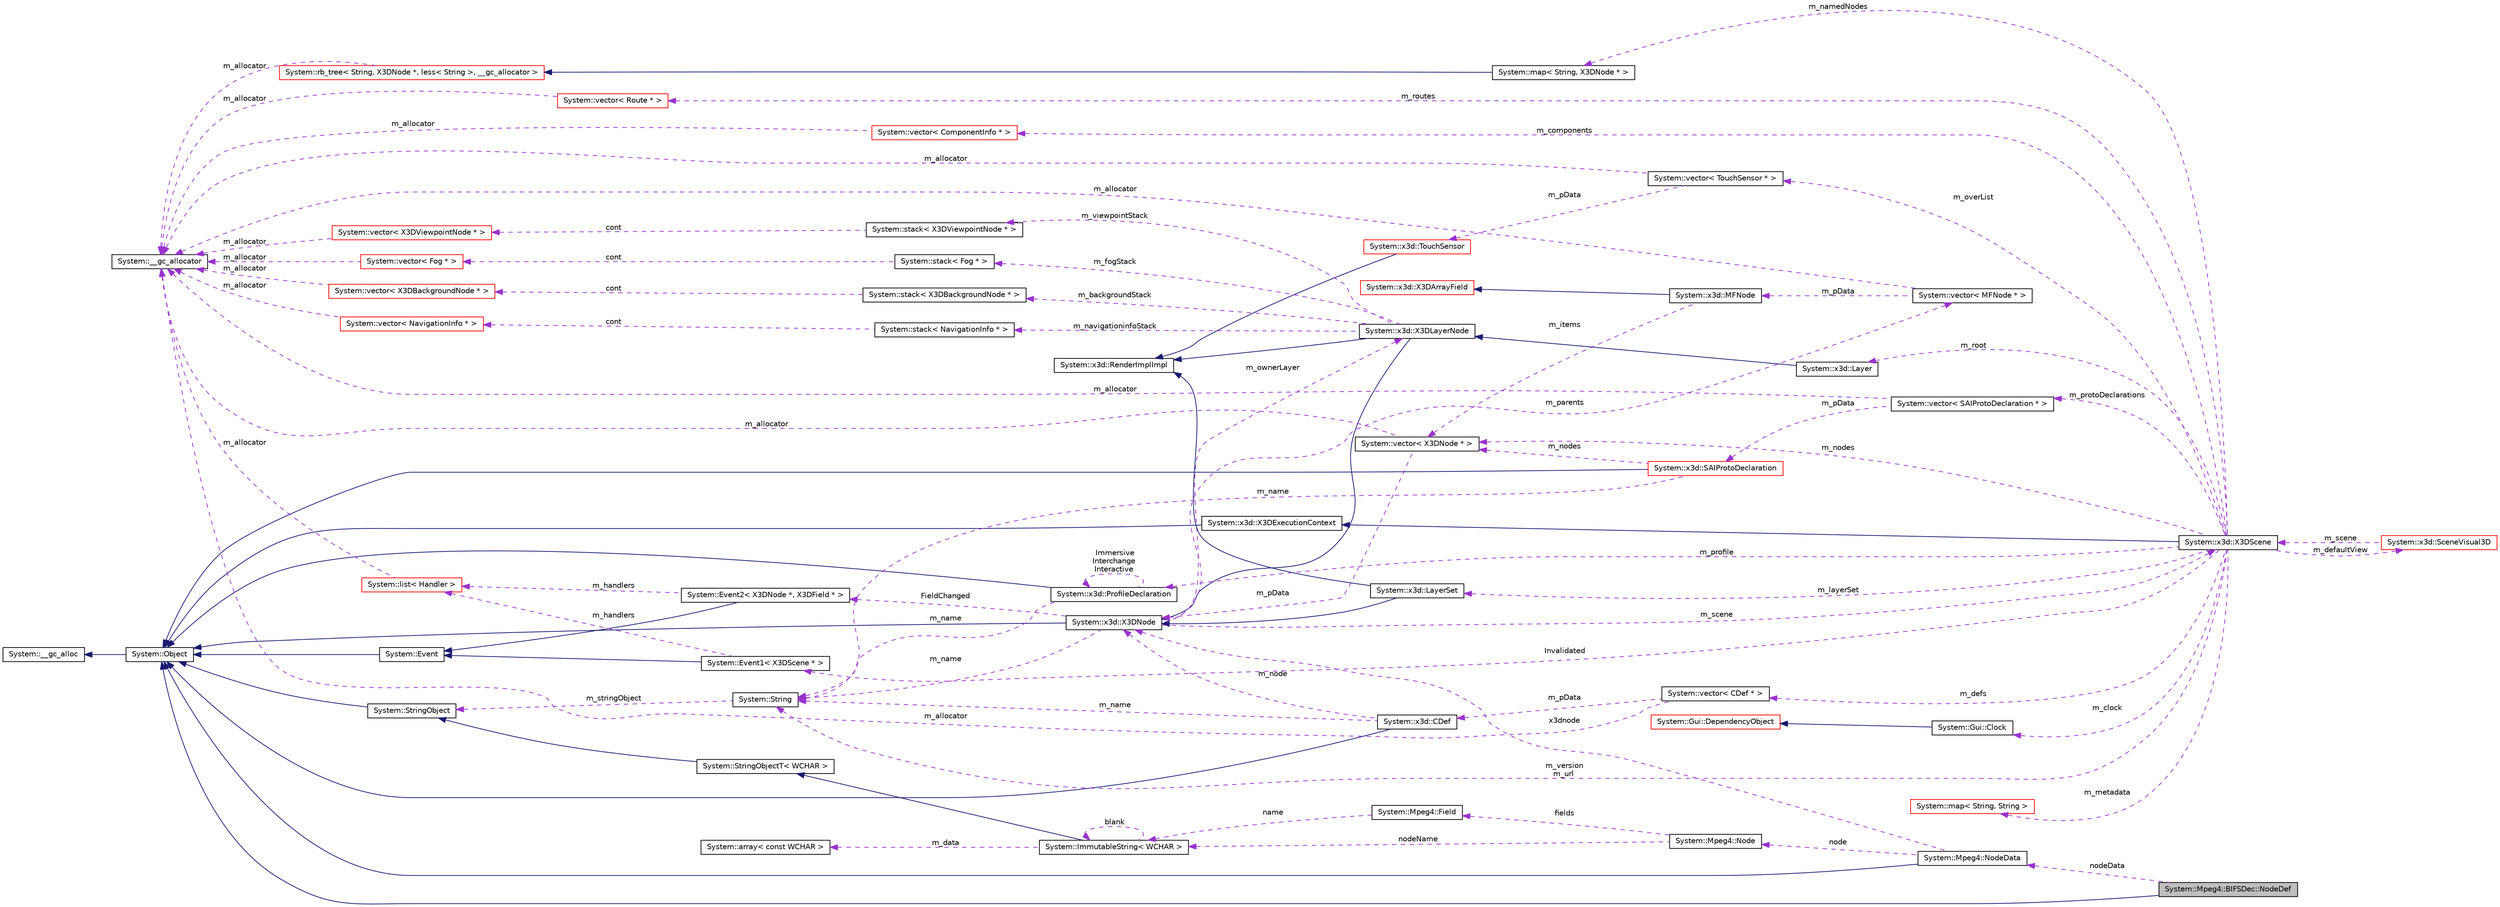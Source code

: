 digraph G
{
  edge [fontname="Helvetica",fontsize="10",labelfontname="Helvetica",labelfontsize="10"];
  node [fontname="Helvetica",fontsize="10",shape=record];
  rankdir="LR";
  Node1 [label="System::Mpeg4::BIFSDec::NodeDef",height=0.2,width=0.4,color="black", fillcolor="grey75", style="filled" fontcolor="black"];
  Node2 -> Node1 [dir="back",color="midnightblue",fontsize="10",style="solid",fontname="Helvetica"];
  Node2 [label="System::Object",height=0.2,width=0.4,color="black", fillcolor="white", style="filled",URL="$class_system_1_1_object.html"];
  Node3 -> Node2 [dir="back",color="midnightblue",fontsize="10",style="solid",fontname="Helvetica"];
  Node3 [label="System::__gc_alloc",height=0.2,width=0.4,color="black", fillcolor="white", style="filled",URL="$class_system_1_1____gc__alloc.html"];
  Node4 -> Node1 [dir="back",color="darkorchid3",fontsize="10",style="dashed",label=" nodeData" ,fontname="Helvetica"];
  Node4 [label="System::Mpeg4::NodeData",height=0.2,width=0.4,color="black", fillcolor="white", style="filled",URL="$class_system_1_1_mpeg4_1_1_node_data.html"];
  Node2 -> Node4 [dir="back",color="midnightblue",fontsize="10",style="solid",fontname="Helvetica"];
  Node5 -> Node4 [dir="back",color="darkorchid3",fontsize="10",style="dashed",label=" node" ,fontname="Helvetica"];
  Node5 [label="System::Mpeg4::Node",height=0.2,width=0.4,color="black", fillcolor="white", style="filled",URL="$struct_system_1_1_mpeg4_1_1_node.html"];
  Node6 -> Node5 [dir="back",color="darkorchid3",fontsize="10",style="dashed",label=" fields" ,fontname="Helvetica"];
  Node6 [label="System::Mpeg4::Field",height=0.2,width=0.4,color="black", fillcolor="white", style="filled",URL="$struct_system_1_1_mpeg4_1_1_field.html"];
  Node7 -> Node6 [dir="back",color="darkorchid3",fontsize="10",style="dashed",label=" name" ,fontname="Helvetica"];
  Node7 [label="System::ImmutableString\< WCHAR \>",height=0.2,width=0.4,color="black", fillcolor="white", style="filled",URL="$class_system_1_1_immutable_string.html"];
  Node8 -> Node7 [dir="back",color="midnightblue",fontsize="10",style="solid",fontname="Helvetica"];
  Node8 [label="System::StringObjectT\< WCHAR \>",height=0.2,width=0.4,color="black", fillcolor="white", style="filled",URL="$class_system_1_1_string_object_t.html"];
  Node9 -> Node8 [dir="back",color="midnightblue",fontsize="10",style="solid",fontname="Helvetica"];
  Node9 [label="System::StringObject",height=0.2,width=0.4,color="black", fillcolor="white", style="filled",URL="$class_system_1_1_string_object.html"];
  Node2 -> Node9 [dir="back",color="midnightblue",fontsize="10",style="solid",fontname="Helvetica"];
  Node10 -> Node7 [dir="back",color="darkorchid3",fontsize="10",style="dashed",label=" m_data" ,fontname="Helvetica"];
  Node10 [label="System::array\< const WCHAR \>",height=0.2,width=0.4,color="black", fillcolor="white", style="filled",URL="$class_system_1_1array.html"];
  Node7 -> Node7 [dir="back",color="darkorchid3",fontsize="10",style="dashed",label=" blank" ,fontname="Helvetica"];
  Node7 -> Node5 [dir="back",color="darkorchid3",fontsize="10",style="dashed",label=" nodeName" ,fontname="Helvetica"];
  Node11 -> Node4 [dir="back",color="darkorchid3",fontsize="10",style="dashed",label=" x3dnode" ,fontname="Helvetica"];
  Node11 [label="System::x3d::X3DNode",height=0.2,width=0.4,color="black", fillcolor="white", style="filled",URL="$class_system_1_1x3d_1_1_x3_d_node.html"];
  Node2 -> Node11 [dir="back",color="midnightblue",fontsize="10",style="solid",fontname="Helvetica"];
  Node12 -> Node11 [dir="back",color="darkorchid3",fontsize="10",style="dashed",label=" m_ownerLayer" ,fontname="Helvetica"];
  Node12 [label="System::x3d::X3DLayerNode",height=0.2,width=0.4,color="black", fillcolor="white", style="filled",URL="$class_system_1_1x3d_1_1_x3_d_layer_node.html"];
  Node11 -> Node12 [dir="back",color="midnightblue",fontsize="10",style="solid",fontname="Helvetica"];
  Node13 -> Node12 [dir="back",color="midnightblue",fontsize="10",style="solid",fontname="Helvetica"];
  Node13 [label="System::x3d::RenderImplImpl",height=0.2,width=0.4,color="black", fillcolor="white", style="filled",URL="$class_system_1_1x3d_1_1_render_impl_impl.html"];
  Node14 -> Node12 [dir="back",color="darkorchid3",fontsize="10",style="dashed",label=" m_navigationinfoStack" ,fontname="Helvetica"];
  Node14 [label="System::stack\< NavigationInfo * \>",height=0.2,width=0.4,color="black", fillcolor="white", style="filled",URL="$class_system_1_1stack.html"];
  Node15 -> Node14 [dir="back",color="darkorchid3",fontsize="10",style="dashed",label=" cont" ,fontname="Helvetica"];
  Node15 [label="System::vector\< NavigationInfo * \>",height=0.2,width=0.4,color="red", fillcolor="white", style="filled",URL="$class_system_1_1vector.html"];
  Node16 -> Node15 [dir="back",color="darkorchid3",fontsize="10",style="dashed",label=" m_allocator" ,fontname="Helvetica"];
  Node16 [label="System::__gc_allocator",height=0.2,width=0.4,color="black", fillcolor="white", style="filled",URL="$class_system_1_1____gc__allocator.html"];
  Node17 -> Node12 [dir="back",color="darkorchid3",fontsize="10",style="dashed",label=" m_viewpointStack" ,fontname="Helvetica"];
  Node17 [label="System::stack\< X3DViewpointNode * \>",height=0.2,width=0.4,color="black", fillcolor="white", style="filled",URL="$class_system_1_1stack.html"];
  Node18 -> Node17 [dir="back",color="darkorchid3",fontsize="10",style="dashed",label=" cont" ,fontname="Helvetica"];
  Node18 [label="System::vector\< X3DViewpointNode * \>",height=0.2,width=0.4,color="red", fillcolor="white", style="filled",URL="$class_system_1_1vector.html"];
  Node16 -> Node18 [dir="back",color="darkorchid3",fontsize="10",style="dashed",label=" m_allocator" ,fontname="Helvetica"];
  Node19 -> Node12 [dir="back",color="darkorchid3",fontsize="10",style="dashed",label=" m_fogStack" ,fontname="Helvetica"];
  Node19 [label="System::stack\< Fog * \>",height=0.2,width=0.4,color="black", fillcolor="white", style="filled",URL="$class_system_1_1stack.html"];
  Node20 -> Node19 [dir="back",color="darkorchid3",fontsize="10",style="dashed",label=" cont" ,fontname="Helvetica"];
  Node20 [label="System::vector\< Fog * \>",height=0.2,width=0.4,color="red", fillcolor="white", style="filled",URL="$class_system_1_1vector.html"];
  Node16 -> Node20 [dir="back",color="darkorchid3",fontsize="10",style="dashed",label=" m_allocator" ,fontname="Helvetica"];
  Node21 -> Node12 [dir="back",color="darkorchid3",fontsize="10",style="dashed",label=" m_backgroundStack" ,fontname="Helvetica"];
  Node21 [label="System::stack\< X3DBackgroundNode * \>",height=0.2,width=0.4,color="black", fillcolor="white", style="filled",URL="$class_system_1_1stack.html"];
  Node22 -> Node21 [dir="back",color="darkorchid3",fontsize="10",style="dashed",label=" cont" ,fontname="Helvetica"];
  Node22 [label="System::vector\< X3DBackgroundNode * \>",height=0.2,width=0.4,color="red", fillcolor="white", style="filled",URL="$class_system_1_1vector.html"];
  Node16 -> Node22 [dir="back",color="darkorchid3",fontsize="10",style="dashed",label=" m_allocator" ,fontname="Helvetica"];
  Node23 -> Node11 [dir="back",color="darkorchid3",fontsize="10",style="dashed",label=" m_parents" ,fontname="Helvetica"];
  Node23 [label="System::vector\< MFNode * \>",height=0.2,width=0.4,color="black", fillcolor="white", style="filled",URL="$class_system_1_1vector.html"];
  Node16 -> Node23 [dir="back",color="darkorchid3",fontsize="10",style="dashed",label=" m_allocator" ,fontname="Helvetica"];
  Node24 -> Node23 [dir="back",color="darkorchid3",fontsize="10",style="dashed",label=" m_pData" ,fontname="Helvetica"];
  Node24 [label="System::x3d::MFNode",height=0.2,width=0.4,color="black", fillcolor="white", style="filled",URL="$class_system_1_1x3d_1_1_m_f_node.html"];
  Node25 -> Node24 [dir="back",color="midnightblue",fontsize="10",style="solid",fontname="Helvetica"];
  Node25 [label="System::x3d::X3DArrayField",height=0.2,width=0.4,color="red", fillcolor="white", style="filled",URL="$class_system_1_1x3d_1_1_x3_d_array_field.html"];
  Node26 -> Node24 [dir="back",color="darkorchid3",fontsize="10",style="dashed",label=" m_items" ,fontname="Helvetica"];
  Node26 [label="System::vector\< X3DNode * \>",height=0.2,width=0.4,color="black", fillcolor="white", style="filled",URL="$class_system_1_1vector.html"];
  Node16 -> Node26 [dir="back",color="darkorchid3",fontsize="10",style="dashed",label=" m_allocator" ,fontname="Helvetica"];
  Node11 -> Node26 [dir="back",color="darkorchid3",fontsize="10",style="dashed",label=" m_pData" ,fontname="Helvetica"];
  Node27 -> Node11 [dir="back",color="darkorchid3",fontsize="10",style="dashed",label=" m_scene" ,fontname="Helvetica"];
  Node27 [label="System::x3d::X3DScene",height=0.2,width=0.4,color="black", fillcolor="white", style="filled",URL="$class_system_1_1x3d_1_1_x3_d_scene.html"];
  Node28 -> Node27 [dir="back",color="midnightblue",fontsize="10",style="solid",fontname="Helvetica"];
  Node28 [label="System::x3d::X3DExecutionContext",height=0.2,width=0.4,color="black", fillcolor="white", style="filled",URL="$class_system_1_1x3d_1_1_x3_d_execution_context.html"];
  Node2 -> Node28 [dir="back",color="midnightblue",fontsize="10",style="solid",fontname="Helvetica"];
  Node29 -> Node27 [dir="back",color="darkorchid3",fontsize="10",style="dashed",label=" m_defs" ,fontname="Helvetica"];
  Node29 [label="System::vector\< CDef * \>",height=0.2,width=0.4,color="black", fillcolor="white", style="filled",URL="$class_system_1_1vector.html"];
  Node16 -> Node29 [dir="back",color="darkorchid3",fontsize="10",style="dashed",label=" m_allocator" ,fontname="Helvetica"];
  Node30 -> Node29 [dir="back",color="darkorchid3",fontsize="10",style="dashed",label=" m_pData" ,fontname="Helvetica"];
  Node30 [label="System::x3d::CDef",height=0.2,width=0.4,color="black", fillcolor="white", style="filled",URL="$class_system_1_1x3d_1_1_c_def.html"];
  Node2 -> Node30 [dir="back",color="midnightblue",fontsize="10",style="solid",fontname="Helvetica"];
  Node31 -> Node30 [dir="back",color="darkorchid3",fontsize="10",style="dashed",label=" m_name" ,fontname="Helvetica"];
  Node31 [label="System::String",height=0.2,width=0.4,color="black", fillcolor="white", style="filled",URL="$class_system_1_1_string.html"];
  Node9 -> Node31 [dir="back",color="darkorchid3",fontsize="10",style="dashed",label=" m_stringObject" ,fontname="Helvetica"];
  Node11 -> Node30 [dir="back",color="darkorchid3",fontsize="10",style="dashed",label=" m_node" ,fontname="Helvetica"];
  Node32 -> Node27 [dir="back",color="darkorchid3",fontsize="10",style="dashed",label=" m_protoDeclarations" ,fontname="Helvetica"];
  Node32 [label="System::vector\< SAIProtoDeclaration * \>",height=0.2,width=0.4,color="black", fillcolor="white", style="filled",URL="$class_system_1_1vector.html"];
  Node16 -> Node32 [dir="back",color="darkorchid3",fontsize="10",style="dashed",label=" m_allocator" ,fontname="Helvetica"];
  Node33 -> Node32 [dir="back",color="darkorchid3",fontsize="10",style="dashed",label=" m_pData" ,fontname="Helvetica"];
  Node33 [label="System::x3d::SAIProtoDeclaration",height=0.2,width=0.4,color="red", fillcolor="white", style="filled",URL="$class_system_1_1x3d_1_1_s_a_i_proto_declaration.html"];
  Node2 -> Node33 [dir="back",color="midnightblue",fontsize="10",style="solid",fontname="Helvetica"];
  Node26 -> Node33 [dir="back",color="darkorchid3",fontsize="10",style="dashed",label=" m_nodes" ,fontname="Helvetica"];
  Node31 -> Node33 [dir="back",color="darkorchid3",fontsize="10",style="dashed",label=" m_name" ,fontname="Helvetica"];
  Node34 -> Node27 [dir="back",color="darkorchid3",fontsize="10",style="dashed",label=" Invalidated" ,fontname="Helvetica"];
  Node34 [label="System::Event1\< X3DScene * \>",height=0.2,width=0.4,color="black", fillcolor="white", style="filled",URL="$class_system_1_1_event1.html"];
  Node35 -> Node34 [dir="back",color="midnightblue",fontsize="10",style="solid",fontname="Helvetica"];
  Node35 [label="System::Event",height=0.2,width=0.4,color="black", fillcolor="white", style="filled",URL="$class_system_1_1_event.html"];
  Node2 -> Node35 [dir="back",color="midnightblue",fontsize="10",style="solid",fontname="Helvetica"];
  Node36 -> Node34 [dir="back",color="darkorchid3",fontsize="10",style="dashed",label=" m_handlers" ,fontname="Helvetica"];
  Node36 [label="System::list\< Handler \>",height=0.2,width=0.4,color="red", fillcolor="white", style="filled",URL="$class_system_1_1list.html"];
  Node16 -> Node36 [dir="back",color="darkorchid3",fontsize="10",style="dashed",label=" m_allocator" ,fontname="Helvetica"];
  Node37 -> Node27 [dir="back",color="darkorchid3",fontsize="10",style="dashed",label=" m_namedNodes" ,fontname="Helvetica"];
  Node37 [label="System::map\< String, X3DNode * \>",height=0.2,width=0.4,color="black", fillcolor="white", style="filled",URL="$class_system_1_1map.html"];
  Node38 -> Node37 [dir="back",color="midnightblue",fontsize="10",style="solid",fontname="Helvetica"];
  Node38 [label="System::rb_tree\< String, X3DNode *, less\< String \>, __gc_allocator \>",height=0.2,width=0.4,color="red", fillcolor="white", style="filled",URL="$class_system_1_1rb__tree.html"];
  Node16 -> Node38 [dir="back",color="darkorchid3",fontsize="10",style="dashed",label=" m_allocator" ,fontname="Helvetica"];
  Node39 -> Node27 [dir="back",color="darkorchid3",fontsize="10",style="dashed",label=" m_clock" ,fontname="Helvetica"];
  Node39 [label="System::Gui::Clock",height=0.2,width=0.4,color="black", fillcolor="white", style="filled",URL="$class_system_1_1_gui_1_1_clock.html"];
  Node40 -> Node39 [dir="back",color="midnightblue",fontsize="10",style="solid",fontname="Helvetica"];
  Node40 [label="System::Gui::DependencyObject",height=0.2,width=0.4,color="red", fillcolor="white", style="filled",URL="$class_system_1_1_gui_1_1_dependency_object.html"];
  Node26 -> Node27 [dir="back",color="darkorchid3",fontsize="10",style="dashed",label=" m_nodes" ,fontname="Helvetica"];
  Node41 -> Node27 [dir="back",color="darkorchid3",fontsize="10",style="dashed",label=" m_overList" ,fontname="Helvetica"];
  Node41 [label="System::vector\< TouchSensor * \>",height=0.2,width=0.4,color="black", fillcolor="white", style="filled",URL="$class_system_1_1vector.html"];
  Node16 -> Node41 [dir="back",color="darkorchid3",fontsize="10",style="dashed",label=" m_allocator" ,fontname="Helvetica"];
  Node42 -> Node41 [dir="back",color="darkorchid3",fontsize="10",style="dashed",label=" m_pData" ,fontname="Helvetica"];
  Node42 [label="System::x3d::TouchSensor",height=0.2,width=0.4,color="red", fillcolor="white", style="filled",URL="$class_system_1_1x3d_1_1_touch_sensor.html"];
  Node13 -> Node42 [dir="back",color="midnightblue",fontsize="10",style="solid",fontname="Helvetica"];
  Node43 -> Node27 [dir="back",color="darkorchid3",fontsize="10",style="dashed",label=" m_metadata" ,fontname="Helvetica"];
  Node43 [label="System::map\< String, String \>",height=0.2,width=0.4,color="red", fillcolor="white", style="filled",URL="$class_system_1_1map.html"];
  Node44 -> Node27 [dir="back",color="darkorchid3",fontsize="10",style="dashed",label=" m_routes" ,fontname="Helvetica"];
  Node44 [label="System::vector\< Route * \>",height=0.2,width=0.4,color="red", fillcolor="white", style="filled",URL="$class_system_1_1vector.html"];
  Node16 -> Node44 [dir="back",color="darkorchid3",fontsize="10",style="dashed",label=" m_allocator" ,fontname="Helvetica"];
  Node31 -> Node27 [dir="back",color="darkorchid3",fontsize="10",style="dashed",label=" m_version\nm_url" ,fontname="Helvetica"];
  Node45 -> Node27 [dir="back",color="darkorchid3",fontsize="10",style="dashed",label=" m_profile" ,fontname="Helvetica"];
  Node45 [label="System::x3d::ProfileDeclaration",height=0.2,width=0.4,color="black", fillcolor="white", style="filled",URL="$class_system_1_1x3d_1_1_profile_declaration.html"];
  Node2 -> Node45 [dir="back",color="midnightblue",fontsize="10",style="solid",fontname="Helvetica"];
  Node31 -> Node45 [dir="back",color="darkorchid3",fontsize="10",style="dashed",label=" m_name" ,fontname="Helvetica"];
  Node45 -> Node45 [dir="back",color="darkorchid3",fontsize="10",style="dashed",label=" Immersive\nInterchange\nInteractive" ,fontname="Helvetica"];
  Node46 -> Node27 [dir="back",color="darkorchid3",fontsize="10",style="dashed",label=" m_defaultView" ,fontname="Helvetica"];
  Node46 [label="System::x3d::SceneVisual3D",height=0.2,width=0.4,color="red", fillcolor="white", style="filled",URL="$class_system_1_1x3d_1_1_scene_visual3_d.html"];
  Node27 -> Node46 [dir="back",color="darkorchid3",fontsize="10",style="dashed",label=" m_scene" ,fontname="Helvetica"];
  Node47 -> Node27 [dir="back",color="darkorchid3",fontsize="10",style="dashed",label=" m_layerSet" ,fontname="Helvetica"];
  Node47 [label="System::x3d::LayerSet",height=0.2,width=0.4,color="black", fillcolor="white", style="filled",URL="$class_system_1_1x3d_1_1_layer_set.html"];
  Node11 -> Node47 [dir="back",color="midnightblue",fontsize="10",style="solid",fontname="Helvetica"];
  Node13 -> Node47 [dir="back",color="midnightblue",fontsize="10",style="solid",fontname="Helvetica"];
  Node48 -> Node27 [dir="back",color="darkorchid3",fontsize="10",style="dashed",label=" m_components" ,fontname="Helvetica"];
  Node48 [label="System::vector\< ComponentInfo * \>",height=0.2,width=0.4,color="red", fillcolor="white", style="filled",URL="$class_system_1_1vector.html"];
  Node16 -> Node48 [dir="back",color="darkorchid3",fontsize="10",style="dashed",label=" m_allocator" ,fontname="Helvetica"];
  Node49 -> Node27 [dir="back",color="darkorchid3",fontsize="10",style="dashed",label=" m_root" ,fontname="Helvetica"];
  Node49 [label="System::x3d::Layer",height=0.2,width=0.4,color="black", fillcolor="white", style="filled",URL="$class_system_1_1x3d_1_1_layer.html"];
  Node12 -> Node49 [dir="back",color="midnightblue",fontsize="10",style="solid",fontname="Helvetica"];
  Node31 -> Node11 [dir="back",color="darkorchid3",fontsize="10",style="dashed",label=" m_name" ,fontname="Helvetica"];
  Node50 -> Node11 [dir="back",color="darkorchid3",fontsize="10",style="dashed",label=" FieldChanged" ,fontname="Helvetica"];
  Node50 [label="System::Event2\< X3DNode *, X3DField * \>",height=0.2,width=0.4,color="black", fillcolor="white", style="filled",URL="$class_system_1_1_event2.html"];
  Node35 -> Node50 [dir="back",color="midnightblue",fontsize="10",style="solid",fontname="Helvetica"];
  Node36 -> Node50 [dir="back",color="darkorchid3",fontsize="10",style="dashed",label=" m_handlers" ,fontname="Helvetica"];
}
